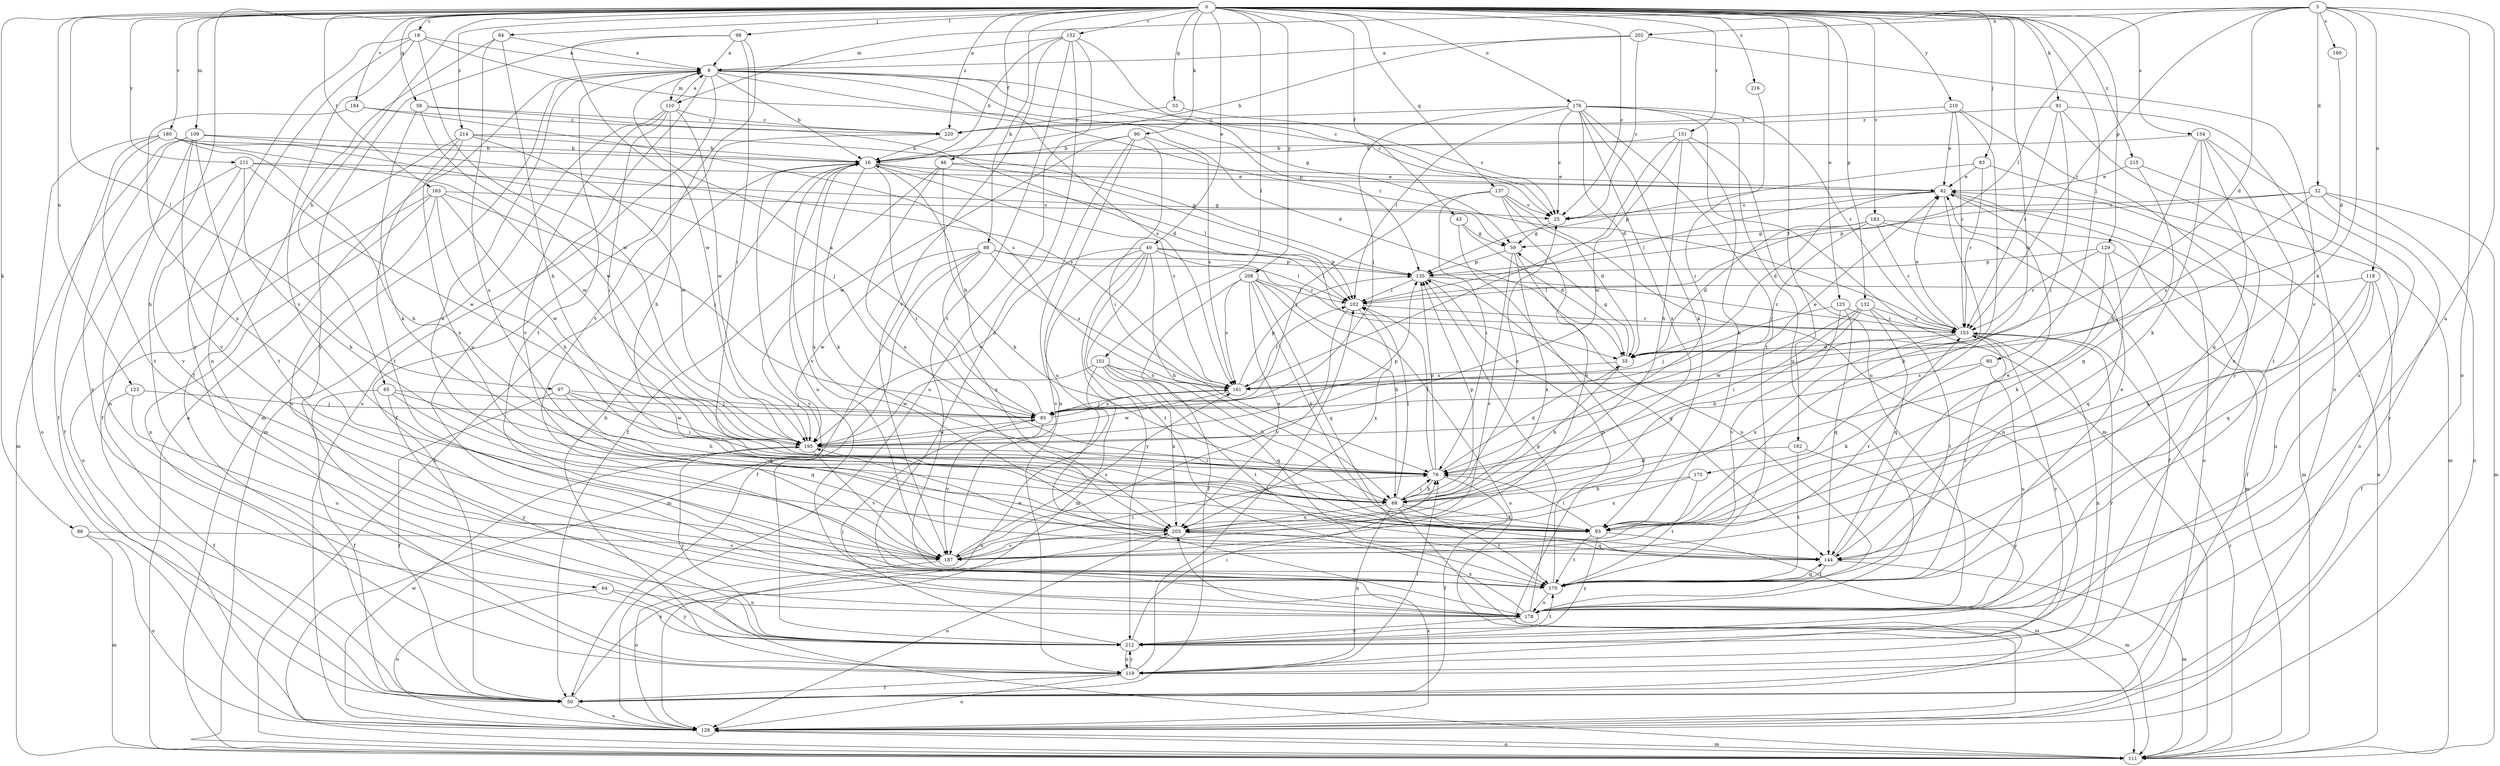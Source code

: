 strict digraph  {
0;
5;
8;
16;
18;
25;
32;
33;
40;
42;
43;
46;
50;
53;
58;
59;
64;
65;
68;
76;
80;
83;
84;
85;
86;
88;
90;
91;
93;
97;
98;
101;
102;
109;
110;
111;
118;
119;
123;
125;
128;
129;
132;
135;
137;
144;
151;
152;
153;
154;
160;
161;
162;
163;
170;
175;
176;
178;
180;
183;
184;
187;
195;
202;
203;
208;
210;
211;
212;
214;
215;
216;
220;
0 -> 18  [label=c];
0 -> 25  [label=c];
0 -> 40  [label=e];
0 -> 43  [label=f];
0 -> 46  [label=f];
0 -> 53  [label=g];
0 -> 58  [label=g];
0 -> 64  [label=h];
0 -> 65  [label=h];
0 -> 80  [label=j];
0 -> 83  [label=j];
0 -> 84  [label=j];
0 -> 86  [label=k];
0 -> 88  [label=k];
0 -> 90  [label=k];
0 -> 91  [label=k];
0 -> 97  [label=l];
0 -> 98  [label=l];
0 -> 101  [label=l];
0 -> 109  [label=m];
0 -> 123  [label=o];
0 -> 125  [label=o];
0 -> 129  [label=p];
0 -> 132  [label=p];
0 -> 137  [label=q];
0 -> 151  [label=r];
0 -> 152  [label=r];
0 -> 154  [label=s];
0 -> 162  [label=t];
0 -> 163  [label=t];
0 -> 175  [label=u];
0 -> 176  [label=u];
0 -> 180  [label=v];
0 -> 183  [label=v];
0 -> 184  [label=v];
0 -> 208  [label=y];
0 -> 210  [label=y];
0 -> 211  [label=y];
0 -> 214  [label=z];
0 -> 215  [label=z];
0 -> 216  [label=z];
0 -> 220  [label=z];
5 -> 32  [label=d];
5 -> 33  [label=d];
5 -> 93  [label=k];
5 -> 102  [label=l];
5 -> 110  [label=m];
5 -> 118  [label=n];
5 -> 128  [label=o];
5 -> 153  [label=r];
5 -> 160  [label=s];
5 -> 178  [label=u];
5 -> 202  [label=x];
8 -> 16  [label=b];
8 -> 25  [label=c];
8 -> 33  [label=d];
8 -> 59  [label=g];
8 -> 110  [label=m];
8 -> 111  [label=m];
8 -> 128  [label=o];
8 -> 135  [label=p];
8 -> 161  [label=s];
8 -> 170  [label=t];
8 -> 178  [label=u];
16 -> 42  [label=e];
16 -> 76  [label=i];
16 -> 93  [label=k];
16 -> 102  [label=l];
16 -> 161  [label=s];
16 -> 178  [label=u];
16 -> 187  [label=v];
16 -> 203  [label=x];
16 -> 212  [label=y];
18 -> 8  [label=a];
18 -> 119  [label=n];
18 -> 153  [label=r];
18 -> 187  [label=v];
18 -> 195  [label=w];
18 -> 212  [label=y];
25 -> 59  [label=g];
32 -> 25  [label=c];
32 -> 111  [label=m];
32 -> 128  [label=o];
32 -> 135  [label=p];
32 -> 161  [label=s];
32 -> 212  [label=y];
33 -> 59  [label=g];
33 -> 68  [label=h];
33 -> 161  [label=s];
40 -> 68  [label=h];
40 -> 102  [label=l];
40 -> 111  [label=m];
40 -> 135  [label=p];
40 -> 153  [label=r];
40 -> 170  [label=t];
40 -> 187  [label=v];
40 -> 195  [label=w];
40 -> 212  [label=y];
42 -> 25  [label=c];
42 -> 33  [label=d];
42 -> 93  [label=k];
42 -> 102  [label=l];
42 -> 111  [label=m];
42 -> 128  [label=o];
43 -> 33  [label=d];
43 -> 50  [label=f];
43 -> 59  [label=g];
46 -> 42  [label=e];
46 -> 50  [label=f];
46 -> 93  [label=k];
46 -> 102  [label=l];
46 -> 203  [label=x];
50 -> 128  [label=o];
50 -> 203  [label=x];
53 -> 25  [label=c];
53 -> 220  [label=z];
58 -> 33  [label=d];
58 -> 93  [label=k];
58 -> 195  [label=w];
58 -> 220  [label=z];
59 -> 135  [label=p];
59 -> 178  [label=u];
59 -> 187  [label=v];
59 -> 203  [label=x];
64 -> 128  [label=o];
64 -> 178  [label=u];
64 -> 212  [label=y];
65 -> 50  [label=f];
65 -> 85  [label=j];
65 -> 93  [label=k];
65 -> 144  [label=q];
65 -> 212  [label=y];
68 -> 25  [label=c];
68 -> 76  [label=i];
68 -> 93  [label=k];
68 -> 102  [label=l];
68 -> 111  [label=m];
68 -> 119  [label=n];
68 -> 135  [label=p];
68 -> 170  [label=t];
68 -> 203  [label=x];
76 -> 33  [label=d];
76 -> 50  [label=f];
76 -> 68  [label=h];
76 -> 102  [label=l];
76 -> 135  [label=p];
80 -> 93  [label=k];
80 -> 161  [label=s];
80 -> 178  [label=u];
83 -> 42  [label=e];
83 -> 111  [label=m];
83 -> 135  [label=p];
83 -> 153  [label=r];
84 -> 8  [label=a];
84 -> 50  [label=f];
84 -> 68  [label=h];
84 -> 203  [label=x];
85 -> 8  [label=a];
85 -> 16  [label=b];
85 -> 42  [label=e];
85 -> 161  [label=s];
85 -> 187  [label=v];
85 -> 195  [label=w];
86 -> 111  [label=m];
86 -> 128  [label=o];
86 -> 187  [label=v];
88 -> 50  [label=f];
88 -> 102  [label=l];
88 -> 111  [label=m];
88 -> 135  [label=p];
88 -> 161  [label=s];
88 -> 195  [label=w];
88 -> 203  [label=x];
90 -> 16  [label=b];
90 -> 76  [label=i];
90 -> 119  [label=n];
90 -> 161  [label=s];
90 -> 178  [label=u];
90 -> 195  [label=w];
91 -> 76  [label=i];
91 -> 119  [label=n];
91 -> 153  [label=r];
91 -> 178  [label=u];
91 -> 220  [label=z];
93 -> 76  [label=i];
93 -> 111  [label=m];
93 -> 170  [label=t];
93 -> 212  [label=y];
97 -> 50  [label=f];
97 -> 68  [label=h];
97 -> 76  [label=i];
97 -> 85  [label=j];
97 -> 195  [label=w];
98 -> 8  [label=a];
98 -> 76  [label=i];
98 -> 170  [label=t];
98 -> 195  [label=w];
98 -> 212  [label=y];
101 -> 68  [label=h];
101 -> 128  [label=o];
101 -> 144  [label=q];
101 -> 161  [label=s];
101 -> 170  [label=t];
101 -> 195  [label=w];
101 -> 203  [label=x];
102 -> 153  [label=r];
102 -> 187  [label=v];
102 -> 203  [label=x];
109 -> 16  [label=b];
109 -> 111  [label=m];
109 -> 119  [label=n];
109 -> 161  [label=s];
109 -> 170  [label=t];
109 -> 187  [label=v];
109 -> 212  [label=y];
110 -> 8  [label=a];
110 -> 68  [label=h];
110 -> 76  [label=i];
110 -> 111  [label=m];
110 -> 187  [label=v];
110 -> 195  [label=w];
110 -> 220  [label=z];
111 -> 8  [label=a];
111 -> 16  [label=b];
111 -> 42  [label=e];
111 -> 128  [label=o];
111 -> 153  [label=r];
118 -> 50  [label=f];
118 -> 93  [label=k];
118 -> 102  [label=l];
118 -> 144  [label=q];
118 -> 178  [label=u];
119 -> 16  [label=b];
119 -> 50  [label=f];
119 -> 76  [label=i];
119 -> 102  [label=l];
119 -> 128  [label=o];
119 -> 153  [label=r];
119 -> 212  [label=y];
123 -> 50  [label=f];
123 -> 85  [label=j];
123 -> 178  [label=u];
125 -> 85  [label=j];
125 -> 144  [label=q];
125 -> 153  [label=r];
125 -> 187  [label=v];
128 -> 111  [label=m];
128 -> 195  [label=w];
128 -> 203  [label=x];
129 -> 50  [label=f];
129 -> 93  [label=k];
129 -> 135  [label=p];
129 -> 144  [label=q];
129 -> 153  [label=r];
132 -> 68  [label=h];
132 -> 76  [label=i];
132 -> 144  [label=q];
132 -> 153  [label=r];
132 -> 170  [label=t];
132 -> 195  [label=w];
135 -> 102  [label=l];
135 -> 144  [label=q];
135 -> 153  [label=r];
137 -> 25  [label=c];
137 -> 33  [label=d];
137 -> 76  [label=i];
137 -> 85  [label=j];
137 -> 119  [label=n];
137 -> 187  [label=v];
144 -> 42  [label=e];
144 -> 111  [label=m];
144 -> 170  [label=t];
144 -> 195  [label=w];
151 -> 16  [label=b];
151 -> 68  [label=h];
151 -> 93  [label=k];
151 -> 161  [label=s];
151 -> 178  [label=u];
151 -> 195  [label=w];
152 -> 8  [label=a];
152 -> 16  [label=b];
152 -> 25  [label=c];
152 -> 128  [label=o];
152 -> 170  [label=t];
152 -> 178  [label=u];
152 -> 187  [label=v];
153 -> 33  [label=d];
153 -> 42  [label=e];
153 -> 119  [label=n];
153 -> 203  [label=x];
153 -> 212  [label=y];
154 -> 16  [label=b];
154 -> 68  [label=h];
154 -> 93  [label=k];
154 -> 144  [label=q];
154 -> 170  [label=t];
154 -> 178  [label=u];
160 -> 33  [label=d];
161 -> 85  [label=j];
161 -> 102  [label=l];
161 -> 135  [label=p];
161 -> 195  [label=w];
162 -> 76  [label=i];
162 -> 170  [label=t];
162 -> 212  [label=y];
163 -> 25  [label=c];
163 -> 68  [label=h];
163 -> 85  [label=j];
163 -> 119  [label=n];
163 -> 128  [label=o];
163 -> 178  [label=u];
163 -> 195  [label=w];
170 -> 42  [label=e];
170 -> 135  [label=p];
170 -> 144  [label=q];
170 -> 153  [label=r];
170 -> 178  [label=u];
175 -> 68  [label=h];
175 -> 170  [label=t];
175 -> 203  [label=x];
176 -> 25  [label=c];
176 -> 33  [label=d];
176 -> 85  [label=j];
176 -> 93  [label=k];
176 -> 102  [label=l];
176 -> 111  [label=m];
176 -> 153  [label=r];
176 -> 170  [label=t];
176 -> 178  [label=u];
176 -> 203  [label=x];
176 -> 220  [label=z];
178 -> 135  [label=p];
178 -> 203  [label=x];
178 -> 212  [label=y];
180 -> 16  [label=b];
180 -> 50  [label=f];
180 -> 68  [label=h];
180 -> 85  [label=j];
180 -> 128  [label=o];
180 -> 170  [label=t];
180 -> 195  [label=w];
183 -> 33  [label=d];
183 -> 50  [label=f];
183 -> 59  [label=g];
183 -> 85  [label=j];
183 -> 111  [label=m];
183 -> 153  [label=r];
184 -> 161  [label=s];
184 -> 203  [label=x];
184 -> 220  [label=z];
187 -> 8  [label=a];
187 -> 76  [label=i];
187 -> 128  [label=o];
187 -> 153  [label=r];
187 -> 161  [label=s];
195 -> 76  [label=i];
195 -> 135  [label=p];
195 -> 187  [label=v];
195 -> 212  [label=y];
202 -> 8  [label=a];
202 -> 16  [label=b];
202 -> 25  [label=c];
202 -> 187  [label=v];
203 -> 128  [label=o];
203 -> 144  [label=q];
203 -> 187  [label=v];
208 -> 50  [label=f];
208 -> 68  [label=h];
208 -> 93  [label=k];
208 -> 102  [label=l];
208 -> 128  [label=o];
208 -> 144  [label=q];
208 -> 161  [label=s];
208 -> 203  [label=x];
210 -> 42  [label=e];
210 -> 153  [label=r];
210 -> 161  [label=s];
210 -> 212  [label=y];
210 -> 220  [label=z];
211 -> 42  [label=e];
211 -> 50  [label=f];
211 -> 59  [label=g];
211 -> 93  [label=k];
211 -> 187  [label=v];
211 -> 195  [label=w];
212 -> 76  [label=i];
212 -> 85  [label=j];
212 -> 119  [label=n];
212 -> 170  [label=t];
214 -> 16  [label=b];
214 -> 50  [label=f];
214 -> 135  [label=p];
214 -> 170  [label=t];
214 -> 195  [label=w];
214 -> 203  [label=x];
215 -> 42  [label=e];
215 -> 128  [label=o];
215 -> 144  [label=q];
216 -> 76  [label=i];
220 -> 16  [label=b];
220 -> 50  [label=f];
}
